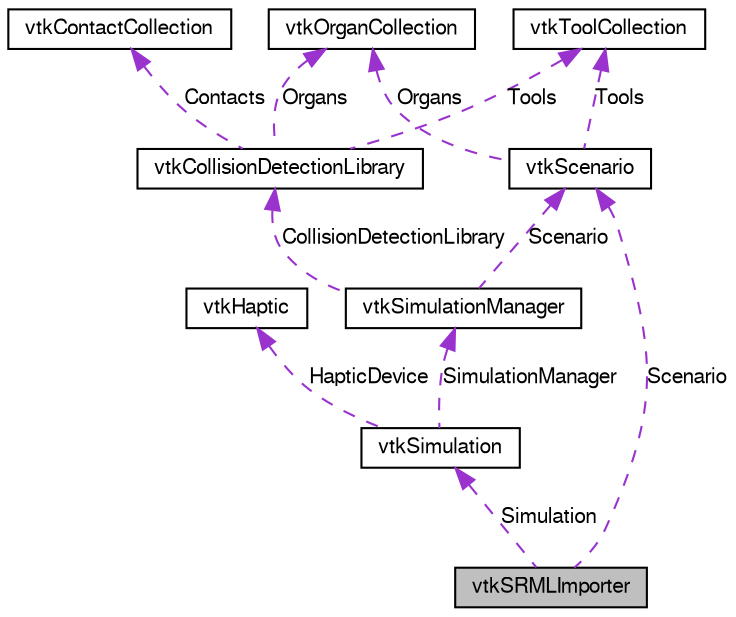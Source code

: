 digraph G
{
  bgcolor="transparent";
  edge [fontname="FreeSans",fontsize="10",labelfontname="FreeSans",labelfontsize="10"];
  node [fontname="FreeSans",fontsize="10",shape=record];
  Node1 [label="vtkSRMLImporter",height=0.2,width=0.4,color="black", fillcolor="grey75", style="filled" fontcolor="black"];
  Node2 -> Node1 [dir=back,color="darkorchid3",fontsize="10",style="dashed",label="Scenario"];
  Node2 [label="vtkScenario",height=0.2,width=0.4,color="black",URL="$classvtkScenario.html",tooltip="Implementation of the simulation scenario. All the elements in the scenario (organs..."];
  Node3 -> Node2 [dir=back,color="darkorchid3",fontsize="10",style="dashed",label="Tools"];
  Node3 [label="vtkToolCollection",height=0.2,width=0.4,color="black",URL="$classvtkToolCollection.html",tooltip="Collection of tools."];
  Node4 -> Node2 [dir=back,color="darkorchid3",fontsize="10",style="dashed",label="Organs"];
  Node4 [label="vtkOrganCollection",height=0.2,width=0.4,color="black",URL="$classvtkOrganCollection.html",tooltip="Collection of organs."];
  Node5 -> Node1 [dir=back,color="darkorchid3",fontsize="10",style="dashed",label="Simulation"];
  Node5 [label="vtkSimulation",height=0.2,width=0.4,color="black",URL="$classvtkSimulation.html"];
  Node6 -> Node5 [dir=back,color="darkorchid3",fontsize="10",style="dashed",label="SimulationManager"];
  Node6 [label="vtkSimulationManager",height=0.2,width=0.4,color="black",URL="$classvtkSimulationManager.html",tooltip="Implementation of the simulation manager. Checks for collisions and executes updating..."];
  Node2 -> Node6 [dir=back,color="darkorchid3",fontsize="10",style="dashed",label="Scenario"];
  Node7 -> Node6 [dir=back,color="darkorchid3",fontsize="10",style="dashed",label="CollisionDetectionLibrary"];
  Node7 [label="vtkCollisionDetectionLibrary",height=0.2,width=0.4,color="black",URL="$classvtkCollisionDetectionLibrary.html",tooltip="Generic interface of the Collision Detection Library."];
  Node8 -> Node7 [dir=back,color="darkorchid3",fontsize="10",style="dashed",label="Contacts"];
  Node8 [label="vtkContactCollection",height=0.2,width=0.4,color="black",URL="$classvtkContactCollection.html",tooltip="Collection of contact information."];
  Node3 -> Node7 [dir=back,color="darkorchid3",fontsize="10",style="dashed",label="Tools"];
  Node4 -> Node7 [dir=back,color="darkorchid3",fontsize="10",style="dashed",label="Organs"];
  Node9 -> Node5 [dir=back,color="darkorchid3",fontsize="10",style="dashed",label="HapticDevice"];
  Node9 [label="vtkHaptic",height=0.2,width=0.4,color="black",URL="$classvtkHaptic.html",tooltip="Generic Haptic Class."];
}
